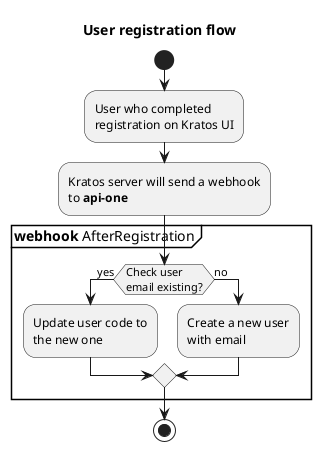 @startuml user_regitration
title User registration flow
start
:User who completed 
registration on Kratos UI;
:Kratos server will send a webhook 
to **api-one**;
partition "**webhook** AfterRegistration" {
    if (Check user \nemail existing?) is (yes) then
        :Update user code to 
        the new one;
    else (no)
    :Create a new user 
    with email;
    endif
}
stop
@enduml

@startuml user_invite
title User invite flow
start
:User who completed 
registration on Kratos UI;
stop
@enduml